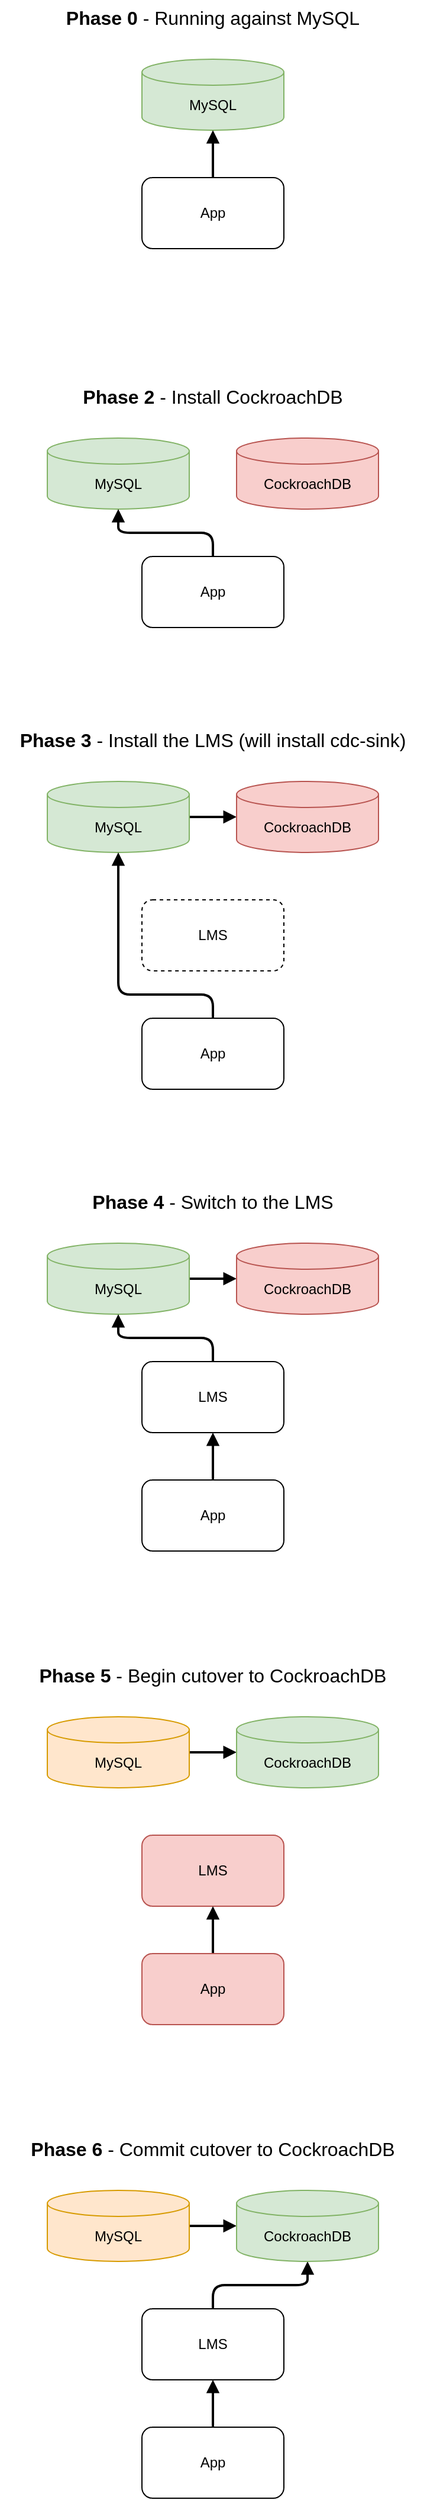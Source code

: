 <mxfile>
    <diagram id="UynrqmPJZVKDWfM3-pOD" name="Page-1">
        <mxGraphModel dx="1160" dy="333" grid="1" gridSize="10" guides="1" tooltips="1" connect="1" arrows="1" fold="1" page="0" pageScale="1" pageWidth="827" pageHeight="1169" math="0" shadow="0">
            <root>
                <mxCell id="0"/>
                <mxCell id="1" parent="0"/>
                <mxCell id="25" value="MySQL" style="shape=cylinder3;whiteSpace=wrap;html=1;boundedLbl=1;backgroundOutline=1;size=11;fillColor=#d5e8d4;strokeColor=#82b366;" vertex="1" parent="1">
                    <mxGeometry x="120" y="100" width="120" height="60" as="geometry"/>
                </mxCell>
                <mxCell id="27" value="" style="edgeStyle=none;html=1;strokeWidth=2;endArrow=block;endFill=1;" edge="1" parent="1" source="26" target="25">
                    <mxGeometry relative="1" as="geometry"/>
                </mxCell>
                <mxCell id="26" value="App" style="rounded=1;whiteSpace=wrap;html=1;" vertex="1" parent="1">
                    <mxGeometry x="120" y="200" width="120" height="60" as="geometry"/>
                </mxCell>
                <mxCell id="28" value="&lt;b style=&quot;font-size: 16px;&quot;&gt;Phase 0&lt;/b&gt; - Running against MySQL" style="text;html=1;strokeColor=none;fillColor=none;align=center;verticalAlign=middle;whiteSpace=wrap;rounded=0;strokeWidth=2;fontSize=16;" vertex="1" parent="1">
                    <mxGeometry y="50" width="360" height="30" as="geometry"/>
                </mxCell>
                <mxCell id="32" value="&lt;b style=&quot;font-size: 16px;&quot;&gt;Phase 2&lt;/b&gt;&amp;nbsp;- Install CockroachDB" style="text;html=1;strokeColor=none;fillColor=none;align=center;verticalAlign=middle;whiteSpace=wrap;rounded=0;strokeWidth=2;fontSize=16;" vertex="1" parent="1">
                    <mxGeometry y="370" width="360" height="30" as="geometry"/>
                </mxCell>
                <mxCell id="33" value="App" style="rounded=1;whiteSpace=wrap;html=1;" vertex="1" parent="1">
                    <mxGeometry x="120" y="520" width="120" height="60" as="geometry"/>
                </mxCell>
                <mxCell id="69" value="" style="edgeStyle=orthogonalEdgeStyle;html=1;strokeWidth=2;fontSize=16;endArrow=block;endFill=1;" edge="1" parent="1" source="35" target="41">
                    <mxGeometry relative="1" as="geometry"/>
                </mxCell>
                <mxCell id="35" value="MySQL" style="shape=cylinder3;whiteSpace=wrap;html=1;boundedLbl=1;backgroundOutline=1;size=11;fillColor=#d5e8d4;strokeColor=#82b366;" vertex="1" parent="1">
                    <mxGeometry x="40" y="710" width="120" height="60" as="geometry"/>
                </mxCell>
                <mxCell id="37" value="LMS" style="rounded=1;whiteSpace=wrap;html=1;dashed=1;" vertex="1" parent="1">
                    <mxGeometry x="120" y="810" width="120" height="60" as="geometry"/>
                </mxCell>
                <mxCell id="38" value="&lt;b style=&quot;font-size: 16px;&quot;&gt;Phase 3&lt;/b&gt;&amp;nbsp;- Install the LMS (will install cdc-sink)" style="text;html=1;strokeColor=none;fillColor=none;align=center;verticalAlign=middle;whiteSpace=wrap;rounded=0;strokeWidth=2;fontSize=16;" vertex="1" parent="1">
                    <mxGeometry y="660" width="360" height="30" as="geometry"/>
                </mxCell>
                <mxCell id="39" value="" style="edgeStyle=orthogonalEdgeStyle;html=1;strokeWidth=2;fontSize=16;endArrow=block;endFill=1;entryX=0.5;entryY=1;entryDx=0;entryDy=0;entryPerimeter=0;" edge="1" parent="1" source="40" target="35">
                    <mxGeometry relative="1" as="geometry">
                        <Array as="points">
                            <mxPoint x="180" y="890"/>
                            <mxPoint x="100" y="890"/>
                        </Array>
                    </mxGeometry>
                </mxCell>
                <mxCell id="40" value="App" style="rounded=1;whiteSpace=wrap;html=1;" vertex="1" parent="1">
                    <mxGeometry x="120" y="910" width="120" height="60" as="geometry"/>
                </mxCell>
                <mxCell id="41" value="CockroachDB" style="shape=cylinder3;whiteSpace=wrap;html=1;boundedLbl=1;backgroundOutline=1;size=11;fillColor=#f8cecc;strokeColor=#b85450;" vertex="1" parent="1">
                    <mxGeometry x="200" y="710" width="120" height="60" as="geometry"/>
                </mxCell>
                <mxCell id="50" value="" style="edgeStyle=orthogonalEdgeStyle;html=1;strokeWidth=2;fontSize=16;endArrow=block;endFill=1;" edge="1" parent="1" source="51" target="57">
                    <mxGeometry relative="1" as="geometry"/>
                </mxCell>
                <mxCell id="51" value="MySQL" style="shape=cylinder3;whiteSpace=wrap;html=1;boundedLbl=1;backgroundOutline=1;size=11;fillColor=#ffe6cc;strokeColor=#d79b00;" vertex="1" parent="1">
                    <mxGeometry x="40" y="1900" width="120" height="60" as="geometry"/>
                </mxCell>
                <mxCell id="52" value="" style="edgeStyle=orthogonalEdgeStyle;html=1;strokeWidth=2;endArrow=block;endFill=1;entryX=0.5;entryY=1;entryDx=0;entryDy=0;entryPerimeter=0;" edge="1" parent="1" source="53" target="57">
                    <mxGeometry relative="1" as="geometry"/>
                </mxCell>
                <mxCell id="53" value="LMS" style="rounded=1;whiteSpace=wrap;html=1;" vertex="1" parent="1">
                    <mxGeometry x="120" y="2000" width="120" height="60" as="geometry"/>
                </mxCell>
                <mxCell id="54" value="&lt;b style=&quot;font-size: 16px;&quot;&gt;Phase 6&lt;/b&gt;&amp;nbsp;- Commit cutover to CockroachDB" style="text;html=1;strokeColor=none;fillColor=none;align=center;verticalAlign=middle;whiteSpace=wrap;rounded=0;strokeWidth=2;fontSize=16;" vertex="1" parent="1">
                    <mxGeometry y="1850" width="360" height="30" as="geometry"/>
                </mxCell>
                <mxCell id="55" value="" style="edgeStyle=none;html=1;strokeWidth=2;fontSize=16;endArrow=block;endFill=1;" edge="1" parent="1" source="56" target="53">
                    <mxGeometry relative="1" as="geometry"/>
                </mxCell>
                <mxCell id="56" value="App" style="rounded=1;whiteSpace=wrap;html=1;" vertex="1" parent="1">
                    <mxGeometry x="120" y="2100" width="120" height="60" as="geometry"/>
                </mxCell>
                <mxCell id="57" value="CockroachDB" style="shape=cylinder3;whiteSpace=wrap;html=1;boundedLbl=1;backgroundOutline=1;size=11;fillColor=#d5e8d4;strokeColor=#82b366;" vertex="1" parent="1">
                    <mxGeometry x="200" y="1900" width="120" height="60" as="geometry"/>
                </mxCell>
                <mxCell id="59" value="MySQL" style="shape=cylinder3;whiteSpace=wrap;html=1;boundedLbl=1;backgroundOutline=1;size=11;fillColor=#d5e8d4;strokeColor=#82b366;" vertex="1" parent="1">
                    <mxGeometry x="40" y="420" width="120" height="60" as="geometry"/>
                </mxCell>
                <mxCell id="60" value="" style="edgeStyle=orthogonalEdgeStyle;html=1;strokeWidth=2;endArrow=block;endFill=1;exitX=0.5;exitY=0;exitDx=0;exitDy=0;" edge="1" parent="1" target="59" source="33">
                    <mxGeometry relative="1" as="geometry">
                        <mxPoint x="180" y="520" as="sourcePoint"/>
                    </mxGeometry>
                </mxCell>
                <mxCell id="61" value="CockroachDB" style="shape=cylinder3;whiteSpace=wrap;html=1;boundedLbl=1;backgroundOutline=1;size=11;fillColor=#f8cecc;strokeColor=#b85450;" vertex="1" parent="1">
                    <mxGeometry x="200" y="420" width="120" height="60" as="geometry"/>
                </mxCell>
                <mxCell id="70" value="" style="edgeStyle=orthogonalEdgeStyle;html=1;strokeWidth=2;fontSize=16;endArrow=block;endFill=1;" edge="1" parent="1" source="62" target="67">
                    <mxGeometry relative="1" as="geometry"/>
                </mxCell>
                <mxCell id="62" value="MySQL" style="shape=cylinder3;whiteSpace=wrap;html=1;boundedLbl=1;backgroundOutline=1;size=11;fillColor=#d5e8d4;strokeColor=#82b366;" vertex="1" parent="1">
                    <mxGeometry x="40" y="1100" width="120" height="60" as="geometry"/>
                </mxCell>
                <mxCell id="68" style="edgeStyle=orthogonalEdgeStyle;html=1;entryX=0.5;entryY=1;entryDx=0;entryDy=0;entryPerimeter=0;strokeWidth=2;fontSize=16;endArrow=block;endFill=1;" edge="1" parent="1" source="63" target="62">
                    <mxGeometry relative="1" as="geometry"/>
                </mxCell>
                <mxCell id="63" value="LMS" style="rounded=1;whiteSpace=wrap;html=1;" vertex="1" parent="1">
                    <mxGeometry x="120" y="1200" width="120" height="60" as="geometry"/>
                </mxCell>
                <mxCell id="64" value="&lt;b style=&quot;font-size: 16px;&quot;&gt;Phase 4&lt;/b&gt;&amp;nbsp;- Switch to the LMS" style="text;html=1;strokeColor=none;fillColor=none;align=center;verticalAlign=middle;whiteSpace=wrap;rounded=0;strokeWidth=2;fontSize=16;" vertex="1" parent="1">
                    <mxGeometry y="1050" width="360" height="30" as="geometry"/>
                </mxCell>
                <mxCell id="65" value="" style="edgeStyle=orthogonalEdgeStyle;html=1;strokeWidth=2;fontSize=16;endArrow=block;endFill=1;entryX=0.5;entryY=1;entryDx=0;entryDy=0;" edge="1" parent="1" source="66" target="63">
                    <mxGeometry relative="1" as="geometry">
                        <Array as="points">
                            <mxPoint x="180" y="1270"/>
                            <mxPoint x="180" y="1270"/>
                        </Array>
                    </mxGeometry>
                </mxCell>
                <mxCell id="66" value="App" style="rounded=1;whiteSpace=wrap;html=1;" vertex="1" parent="1">
                    <mxGeometry x="120" y="1300" width="120" height="60" as="geometry"/>
                </mxCell>
                <mxCell id="67" value="CockroachDB" style="shape=cylinder3;whiteSpace=wrap;html=1;boundedLbl=1;backgroundOutline=1;size=11;fillColor=#f8cecc;strokeColor=#b85450;" vertex="1" parent="1">
                    <mxGeometry x="200" y="1100" width="120" height="60" as="geometry"/>
                </mxCell>
                <mxCell id="71" value="" style="edgeStyle=orthogonalEdgeStyle;html=1;strokeWidth=2;fontSize=16;endArrow=block;endFill=1;" edge="1" parent="1" source="72" target="78">
                    <mxGeometry relative="1" as="geometry"/>
                </mxCell>
                <mxCell id="72" value="MySQL" style="shape=cylinder3;whiteSpace=wrap;html=1;boundedLbl=1;backgroundOutline=1;size=11;fillColor=#ffe6cc;strokeColor=#d79b00;" vertex="1" parent="1">
                    <mxGeometry x="40" y="1500" width="120" height="60" as="geometry"/>
                </mxCell>
                <mxCell id="74" value="LMS" style="rounded=1;whiteSpace=wrap;html=1;fillColor=#f8cecc;strokeColor=#b85450;" vertex="1" parent="1">
                    <mxGeometry x="120" y="1600" width="120" height="60" as="geometry"/>
                </mxCell>
                <mxCell id="75" value="&lt;b style=&quot;font-size: 16px;&quot;&gt;Phase 5&lt;/b&gt;&amp;nbsp;- Begin cutover to CockroachDB" style="text;html=1;strokeColor=none;fillColor=none;align=center;verticalAlign=middle;whiteSpace=wrap;rounded=0;strokeWidth=2;fontSize=16;" vertex="1" parent="1">
                    <mxGeometry y="1450" width="360" height="30" as="geometry"/>
                </mxCell>
                <mxCell id="76" value="" style="edgeStyle=none;html=1;strokeWidth=2;fontSize=16;endArrow=block;endFill=1;" edge="1" parent="1" source="77" target="74">
                    <mxGeometry relative="1" as="geometry"/>
                </mxCell>
                <mxCell id="77" value="App" style="rounded=1;whiteSpace=wrap;html=1;fillColor=#f8cecc;strokeColor=#b85450;" vertex="1" parent="1">
                    <mxGeometry x="120" y="1700" width="120" height="60" as="geometry"/>
                </mxCell>
                <mxCell id="78" value="CockroachDB" style="shape=cylinder3;whiteSpace=wrap;html=1;boundedLbl=1;backgroundOutline=1;size=11;fillColor=#d5e8d4;strokeColor=#82b366;" vertex="1" parent="1">
                    <mxGeometry x="200" y="1500" width="120" height="60" as="geometry"/>
                </mxCell>
            </root>
        </mxGraphModel>
    </diagram>
</mxfile>